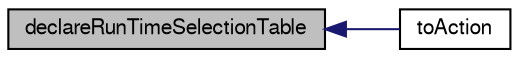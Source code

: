 digraph "declareRunTimeSelectionTable"
{
  bgcolor="transparent";
  edge [fontname="FreeSans",fontsize="10",labelfontname="FreeSans",labelfontsize="10"];
  node [fontname="FreeSans",fontsize="10",shape=record];
  rankdir="LR";
  Node118 [label="declareRunTimeSelectionTable",height=0.2,width=0.4,color="black", fillcolor="grey75", style="filled", fontcolor="black"];
  Node118 -> Node119 [dir="back",color="midnightblue",fontsize="10",style="solid",fontname="FreeSans"];
  Node119 [label="toAction",height=0.2,width=0.4,color="black",URL="$a25466.html#a51c683c123e70cb805129666618bc5c6",tooltip="Convert string to action. "];
}
